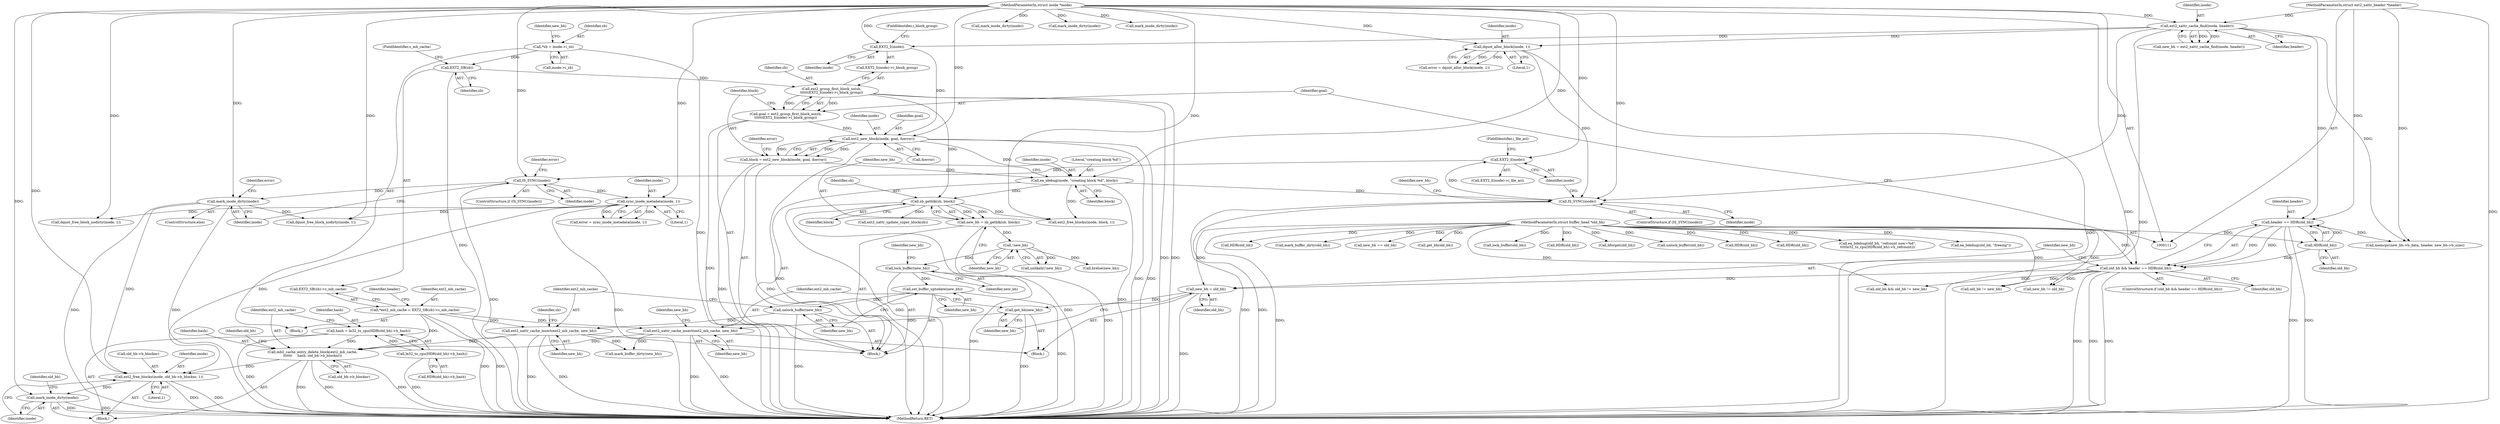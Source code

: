 digraph "0_linux_be0726d33cb8f411945884664924bed3cb8c70ee_11@API" {
"1000376" [label="(Call,ext2_free_blocks(inode, old_bh->b_blocknr, 1))"];
"1000311" [label="(Call,sync_inode_metadata(inode, 1))"];
"1000306" [label="(Call,IS_SYNC(inode))"];
"1000291" [label="(Call,EXT2_I(inode))"];
"1000272" [label="(Call,IS_SYNC(inode))"];
"1000225" [label="(Call,ea_idebug(inode, \"creating block %d\", block))"];
"1000217" [label="(Call,ext2_new_block(inode, goal, &error))"];
"1000211" [label="(Call,EXT2_I(inode))"];
"1000139" [label="(Call,ext2_xattr_cache_find(inode, header))"];
"1000112" [label="(MethodParameterIn,struct inode *inode)"];
"1000114" [label="(MethodParameterIn,struct ext2_xattr_header *header)"];
"1000206" [label="(Call,goal = ext2_group_first_block_no(sb,\n\t\t\t\t\t\tEXT2_I(inode)->i_block_group))"];
"1000208" [label="(Call,ext2_group_first_block_no(sb,\n\t\t\t\t\t\tEXT2_I(inode)->i_block_group))"];
"1000131" [label="(Call,EXT2_SB(sb))"];
"1000117" [label="(Call,*sb = inode->i_sb)"];
"1000215" [label="(Call,block = ext2_new_block(inode, goal, &error))"];
"1000160" [label="(Call,dquot_alloc_block(inode, 1))"];
"1000336" [label="(Call,mark_inode_dirty(inode))"];
"1000367" [label="(Call,mb2_cache_entry_delete_block(ext2_mb_cache,\n\t\t\t\t\t\t     hash, old_bh->b_blocknr))"];
"1000200" [label="(Call,ext2_xattr_cache_insert(ext2_mb_cache, new_bh))"];
"1000128" [label="(Call,*ext2_mb_cache = EXT2_SB(sb)->s_mb_cache)"];
"1000198" [label="(Call,get_bh(new_bh))"];
"1000195" [label="(Call,new_bh = old_bh)"];
"1000188" [label="(Call,old_bh && header == HDR(old_bh))"];
"1000192" [label="(Call,HDR(old_bh))"];
"1000113" [label="(MethodParameterIn,struct buffer_head *old_bh)"];
"1000190" [label="(Call,header == HDR(old_bh))"];
"1000264" [label="(Call,ext2_xattr_cache_insert(ext2_mb_cache, new_bh))"];
"1000262" [label="(Call,unlock_buffer(new_bh))"];
"1000260" [label="(Call,set_buffer_uptodate(new_bh))"];
"1000250" [label="(Call,lock_buffer(new_bh))"];
"1000236" [label="(Call,!new_bh)"];
"1000229" [label="(Call,new_bh = sb_getblk(sb, block))"];
"1000231" [label="(Call,sb_getblk(sb, block))"];
"1000360" [label="(Call,hash = le32_to_cpu(HDR(old_bh)->h_hash))"];
"1000362" [label="(Call,le32_to_cpu(HDR(old_bh)->h_hash))"];
"1000382" [label="(Call,mark_inode_dirty(inode))"];
"1000381" [label="(Literal,1)"];
"1000195" [label="(Call,new_bh = old_bh)"];
"1000228" [label="(Identifier,block)"];
"1000272" [label="(Call,IS_SYNC(inode))"];
"1000363" [label="(Call,HDR(old_bh)->h_hash)"];
"1000140" [label="(Identifier,inode)"];
"1000235" [label="(Call,unlikely(!new_bh))"];
"1000386" [label="(Call,bforget(old_bh))"];
"1000251" [label="(Identifier,new_bh)"];
"1000267" [label="(Call,ext2_xattr_update_super_block(sb))"];
"1000266" [label="(Identifier,new_bh)"];
"1000216" [label="(Identifier,block)"];
"1000192" [label="(Call,HDR(old_bh))"];
"1000239" [label="(Call,ext2_free_blocks(inode, block, 1))"];
"1000370" [label="(Call,old_bh->b_blocknr)"];
"1000112" [label="(MethodParameterIn,struct inode *inode)"];
"1000198" [label="(Call,get_bh(new_bh))"];
"1000378" [label="(Call,old_bh->b_blocknr)"];
"1000413" [label="(Call,unlock_buffer(old_bh))"];
"1000342" [label="(Call,old_bh && old_bh != new_bh)"];
"1000276" [label="(Identifier,new_bh)"];
"1000193" [label="(Identifier,old_bh)"];
"1000189" [label="(Identifier,old_bh)"];
"1000364" [label="(Call,HDR(old_bh))"];
"1000212" [label="(Identifier,inode)"];
"1000236" [label="(Call,!new_bh)"];
"1000393" [label="(Call,HDR(old_bh))"];
"1000217" [label="(Call,ext2_new_block(inode, goal, &error))"];
"1000114" [label="(MethodParameterIn,struct ext2_xattr_header *header)"];
"1000335" [label="(ControlStructure,else)"];
"1000213" [label="(FieldIdentifier,i_block_group)"];
"1000194" [label="(Block,)"];
"1000385" [label="(Identifier,old_bh)"];
"1000210" [label="(Call,EXT2_I(inode)->i_block_group)"];
"1000226" [label="(Identifier,inode)"];
"1000344" [label="(Call,old_bh != new_bh)"];
"1000141" [label="(Identifier,header)"];
"1000162" [label="(Literal,1)"];
"1000265" [label="(Identifier,ext2_mb_cache)"];
"1000118" [label="(Identifier,sb)"];
"1000405" [label="(Call,ea_bdebug(old_bh, \"refcount now=%d\",\n\t\t\t\tle32_to_cpu(HDR(old_bh)->h_refcount)))"];
"1000261" [label="(Identifier,new_bh)"];
"1000325" [label="(Call,new_bh != old_bh)"];
"1000312" [label="(Identifier,inode)"];
"1000129" [label="(Identifier,ext2_mb_cache)"];
"1000135" [label="(Identifier,header)"];
"1000233" [label="(Identifier,block)"];
"1000219" [label="(Identifier,goal)"];
"1000232" [label="(Identifier,sb)"];
"1000209" [label="(Identifier,sb)"];
"1000260" [label="(Call,set_buffer_uptodate(new_bh))"];
"1000229" [label="(Call,new_bh = sb_getblk(sb, block))"];
"1000252" [label="(Call,memcpy(new_bh->b_data, header, new_bh->b_size))"];
"1000376" [label="(Call,ext2_free_blocks(inode, old_bh->b_blocknr, 1))"];
"1000220" [label="(Call,&error)"];
"1000305" [label="(ControlStructure,if (IS_SYNC(inode)))"];
"1000128" [label="(Call,*ext2_mb_cache = EXT2_SB(sb)->s_mb_cache)"];
"1000207" [label="(Identifier,goal)"];
"1000199" [label="(Identifier,new_bh)"];
"1000263" [label="(Identifier,new_bh)"];
"1000132" [label="(Identifier,sb)"];
"1000158" [label="(Call,error = dquot_alloc_block(inode, 1))"];
"1000137" [label="(Call,new_bh = ext2_xattr_cache_find(inode, header))"];
"1000204" [label="(Block,)"];
"1000269" [label="(Call,mark_buffer_dirty(new_bh))"];
"1000191" [label="(Identifier,header)"];
"1000188" [label="(Call,old_bh && header == HDR(old_bh))"];
"1000250" [label="(Call,lock_buffer(new_bh))"];
"1000416" [label="(Call,brelse(new_bh))"];
"1000262" [label="(Call,unlock_buffer(new_bh))"];
"1000337" [label="(Identifier,inode)"];
"1000336" [label="(Call,mark_inode_dirty(inode))"];
"1000362" [label="(Call,le32_to_cpu(HDR(old_bh)->h_hash))"];
"1000373" [label="(Call,ea_bdebug(old_bh, \"freeing\"))"];
"1000117" [label="(Call,*sb = inode->i_sb)"];
"1000119" [label="(Call,inode->i_sb)"];
"1000237" [label="(Identifier,new_bh)"];
"1000268" [label="(Identifier,sb)"];
"1000353" [label="(Call,HDR(old_bh))"];
"1000374" [label="(Identifier,old_bh)"];
"1000270" [label="(Identifier,new_bh)"];
"1000223" [label="(Identifier,error)"];
"1000113" [label="(MethodParameterIn,struct buffer_head *old_bh)"];
"1000206" [label="(Call,goal = ext2_group_first_block_no(sb,\n\t\t\t\t\t\tEXT2_I(inode)->i_block_group))"];
"1000254" [label="(Identifier,new_bh)"];
"1000311" [label="(Call,sync_inode_metadata(inode, 1))"];
"1000383" [label="(Identifier,inode)"];
"1000310" [label="(Identifier,error)"];
"1000382" [label="(Call,mark_inode_dirty(inode))"];
"1000309" [label="(Call,error = sync_inode_metadata(inode, 1))"];
"1000202" [label="(Identifier,new_bh)"];
"1000211" [label="(Call,EXT2_I(inode))"];
"1000197" [label="(Identifier,old_bh)"];
"1000339" [label="(Identifier,error)"];
"1000367" [label="(Call,mb2_cache_entry_delete_block(ext2_mb_cache,\n\t\t\t\t\t\t     hash, old_bh->b_blocknr))"];
"1000187" [label="(ControlStructure,if (old_bh && header == HDR(old_bh)))"];
"1000196" [label="(Identifier,new_bh)"];
"1000225" [label="(Call,ea_idebug(inode, \"creating block %d\", block))"];
"1000329" [label="(Call,dquot_free_block_nodirty(inode, 1))"];
"1000231" [label="(Call,sb_getblk(sb, block))"];
"1000360" [label="(Call,hash = le32_to_cpu(HDR(old_bh)->h_hash))"];
"1000307" [label="(Identifier,inode)"];
"1000403" [label="(Call,mark_buffer_dirty(old_bh))"];
"1000146" [label="(Call,new_bh == old_bh)"];
"1000243" [label="(Call,mark_inode_dirty(inode))"];
"1000291" [label="(Call,EXT2_I(inode))"];
"1000361" [label="(Identifier,hash)"];
"1000190" [label="(Call,header == HDR(old_bh))"];
"1000124" [label="(Identifier,new_bh)"];
"1000369" [label="(Identifier,hash)"];
"1000384" [label="(Call,get_bh(old_bh))"];
"1000200" [label="(Call,ext2_xattr_cache_insert(ext2_mb_cache, new_bh))"];
"1000348" [label="(Call,lock_buffer(old_bh))"];
"1000115" [label="(Block,)"];
"1000273" [label="(Identifier,inode)"];
"1000227" [label="(Literal,\"creating block %d\")"];
"1000161" [label="(Identifier,inode)"];
"1000332" [label="(Call,mark_inode_dirty(inode))"];
"1000358" [label="(Block,)"];
"1000160" [label="(Call,dquot_alloc_block(inode, 1))"];
"1000377" [label="(Identifier,inode)"];
"1000131" [label="(Call,EXT2_SB(sb))"];
"1000290" [label="(Call,EXT2_I(inode)->i_file_acl)"];
"1000133" [label="(FieldIdentifier,s_mb_cache)"];
"1000230" [label="(Identifier,new_bh)"];
"1000401" [label="(Call,mark_inode_dirty(inode))"];
"1000313" [label="(Literal,1)"];
"1000271" [label="(ControlStructure,if (IS_SYNC(inode)))"];
"1000292" [label="(Identifier,inode)"];
"1000398" [label="(Call,dquot_free_block_nodirty(inode, 1))"];
"1000201" [label="(Identifier,ext2_mb_cache)"];
"1000306" [label="(Call,IS_SYNC(inode))"];
"1000139" [label="(Call,ext2_xattr_cache_find(inode, header))"];
"1000420" [label="(MethodReturn,RET)"];
"1000264" [label="(Call,ext2_xattr_cache_insert(ext2_mb_cache, new_bh))"];
"1000410" [label="(Call,HDR(old_bh))"];
"1000130" [label="(Call,EXT2_SB(sb)->s_mb_cache)"];
"1000208" [label="(Call,ext2_group_first_block_no(sb,\n\t\t\t\t\t\tEXT2_I(inode)->i_block_group))"];
"1000218" [label="(Identifier,inode)"];
"1000368" [label="(Identifier,ext2_mb_cache)"];
"1000293" [label="(FieldIdentifier,i_file_acl)"];
"1000215" [label="(Call,block = ext2_new_block(inode, goal, &error))"];
"1000376" -> "1000358"  [label="AST: "];
"1000376" -> "1000381"  [label="CFG: "];
"1000377" -> "1000376"  [label="AST: "];
"1000378" -> "1000376"  [label="AST: "];
"1000381" -> "1000376"  [label="AST: "];
"1000383" -> "1000376"  [label="CFG: "];
"1000376" -> "1000420"  [label="DDG: "];
"1000376" -> "1000420"  [label="DDG: "];
"1000311" -> "1000376"  [label="DDG: "];
"1000336" -> "1000376"  [label="DDG: "];
"1000112" -> "1000376"  [label="DDG: "];
"1000367" -> "1000376"  [label="DDG: "];
"1000376" -> "1000382"  [label="DDG: "];
"1000311" -> "1000309"  [label="AST: "];
"1000311" -> "1000313"  [label="CFG: "];
"1000312" -> "1000311"  [label="AST: "];
"1000313" -> "1000311"  [label="AST: "];
"1000309" -> "1000311"  [label="CFG: "];
"1000311" -> "1000420"  [label="DDG: "];
"1000311" -> "1000309"  [label="DDG: "];
"1000311" -> "1000309"  [label="DDG: "];
"1000306" -> "1000311"  [label="DDG: "];
"1000112" -> "1000311"  [label="DDG: "];
"1000311" -> "1000329"  [label="DDG: "];
"1000311" -> "1000398"  [label="DDG: "];
"1000306" -> "1000305"  [label="AST: "];
"1000306" -> "1000307"  [label="CFG: "];
"1000307" -> "1000306"  [label="AST: "];
"1000310" -> "1000306"  [label="CFG: "];
"1000337" -> "1000306"  [label="CFG: "];
"1000306" -> "1000420"  [label="DDG: "];
"1000291" -> "1000306"  [label="DDG: "];
"1000112" -> "1000306"  [label="DDG: "];
"1000306" -> "1000336"  [label="DDG: "];
"1000291" -> "1000290"  [label="AST: "];
"1000291" -> "1000292"  [label="CFG: "];
"1000292" -> "1000291"  [label="AST: "];
"1000293" -> "1000291"  [label="CFG: "];
"1000272" -> "1000291"  [label="DDG: "];
"1000112" -> "1000291"  [label="DDG: "];
"1000272" -> "1000271"  [label="AST: "];
"1000272" -> "1000273"  [label="CFG: "];
"1000273" -> "1000272"  [label="AST: "];
"1000276" -> "1000272"  [label="CFG: "];
"1000292" -> "1000272"  [label="CFG: "];
"1000272" -> "1000420"  [label="DDG: "];
"1000272" -> "1000420"  [label="DDG: "];
"1000225" -> "1000272"  [label="DDG: "];
"1000139" -> "1000272"  [label="DDG: "];
"1000160" -> "1000272"  [label="DDG: "];
"1000112" -> "1000272"  [label="DDG: "];
"1000225" -> "1000204"  [label="AST: "];
"1000225" -> "1000228"  [label="CFG: "];
"1000226" -> "1000225"  [label="AST: "];
"1000227" -> "1000225"  [label="AST: "];
"1000228" -> "1000225"  [label="AST: "];
"1000230" -> "1000225"  [label="CFG: "];
"1000225" -> "1000420"  [label="DDG: "];
"1000217" -> "1000225"  [label="DDG: "];
"1000112" -> "1000225"  [label="DDG: "];
"1000215" -> "1000225"  [label="DDG: "];
"1000225" -> "1000231"  [label="DDG: "];
"1000225" -> "1000239"  [label="DDG: "];
"1000217" -> "1000215"  [label="AST: "];
"1000217" -> "1000220"  [label="CFG: "];
"1000218" -> "1000217"  [label="AST: "];
"1000219" -> "1000217"  [label="AST: "];
"1000220" -> "1000217"  [label="AST: "];
"1000215" -> "1000217"  [label="CFG: "];
"1000217" -> "1000420"  [label="DDG: "];
"1000217" -> "1000420"  [label="DDG: "];
"1000217" -> "1000420"  [label="DDG: "];
"1000217" -> "1000215"  [label="DDG: "];
"1000217" -> "1000215"  [label="DDG: "];
"1000217" -> "1000215"  [label="DDG: "];
"1000211" -> "1000217"  [label="DDG: "];
"1000112" -> "1000217"  [label="DDG: "];
"1000206" -> "1000217"  [label="DDG: "];
"1000211" -> "1000210"  [label="AST: "];
"1000211" -> "1000212"  [label="CFG: "];
"1000212" -> "1000211"  [label="AST: "];
"1000213" -> "1000211"  [label="CFG: "];
"1000139" -> "1000211"  [label="DDG: "];
"1000112" -> "1000211"  [label="DDG: "];
"1000139" -> "1000137"  [label="AST: "];
"1000139" -> "1000141"  [label="CFG: "];
"1000140" -> "1000139"  [label="AST: "];
"1000141" -> "1000139"  [label="AST: "];
"1000137" -> "1000139"  [label="CFG: "];
"1000139" -> "1000420"  [label="DDG: "];
"1000139" -> "1000137"  [label="DDG: "];
"1000139" -> "1000137"  [label="DDG: "];
"1000112" -> "1000139"  [label="DDG: "];
"1000114" -> "1000139"  [label="DDG: "];
"1000139" -> "1000160"  [label="DDG: "];
"1000139" -> "1000190"  [label="DDG: "];
"1000139" -> "1000252"  [label="DDG: "];
"1000112" -> "1000111"  [label="AST: "];
"1000112" -> "1000420"  [label="DDG: "];
"1000112" -> "1000160"  [label="DDG: "];
"1000112" -> "1000239"  [label="DDG: "];
"1000112" -> "1000243"  [label="DDG: "];
"1000112" -> "1000329"  [label="DDG: "];
"1000112" -> "1000332"  [label="DDG: "];
"1000112" -> "1000336"  [label="DDG: "];
"1000112" -> "1000382"  [label="DDG: "];
"1000112" -> "1000398"  [label="DDG: "];
"1000112" -> "1000401"  [label="DDG: "];
"1000114" -> "1000111"  [label="AST: "];
"1000114" -> "1000420"  [label="DDG: "];
"1000114" -> "1000190"  [label="DDG: "];
"1000114" -> "1000252"  [label="DDG: "];
"1000206" -> "1000204"  [label="AST: "];
"1000206" -> "1000208"  [label="CFG: "];
"1000207" -> "1000206"  [label="AST: "];
"1000208" -> "1000206"  [label="AST: "];
"1000216" -> "1000206"  [label="CFG: "];
"1000206" -> "1000420"  [label="DDG: "];
"1000208" -> "1000206"  [label="DDG: "];
"1000208" -> "1000206"  [label="DDG: "];
"1000208" -> "1000210"  [label="CFG: "];
"1000209" -> "1000208"  [label="AST: "];
"1000210" -> "1000208"  [label="AST: "];
"1000208" -> "1000420"  [label="DDG: "];
"1000208" -> "1000420"  [label="DDG: "];
"1000131" -> "1000208"  [label="DDG: "];
"1000208" -> "1000231"  [label="DDG: "];
"1000131" -> "1000130"  [label="AST: "];
"1000131" -> "1000132"  [label="CFG: "];
"1000132" -> "1000131"  [label="AST: "];
"1000133" -> "1000131"  [label="CFG: "];
"1000131" -> "1000420"  [label="DDG: "];
"1000117" -> "1000131"  [label="DDG: "];
"1000117" -> "1000115"  [label="AST: "];
"1000117" -> "1000119"  [label="CFG: "];
"1000118" -> "1000117"  [label="AST: "];
"1000119" -> "1000117"  [label="AST: "];
"1000124" -> "1000117"  [label="CFG: "];
"1000117" -> "1000420"  [label="DDG: "];
"1000215" -> "1000204"  [label="AST: "];
"1000216" -> "1000215"  [label="AST: "];
"1000223" -> "1000215"  [label="CFG: "];
"1000215" -> "1000420"  [label="DDG: "];
"1000215" -> "1000420"  [label="DDG: "];
"1000160" -> "1000158"  [label="AST: "];
"1000160" -> "1000162"  [label="CFG: "];
"1000161" -> "1000160"  [label="AST: "];
"1000162" -> "1000160"  [label="AST: "];
"1000158" -> "1000160"  [label="CFG: "];
"1000160" -> "1000420"  [label="DDG: "];
"1000160" -> "1000158"  [label="DDG: "];
"1000160" -> "1000158"  [label="DDG: "];
"1000336" -> "1000335"  [label="AST: "];
"1000336" -> "1000337"  [label="CFG: "];
"1000337" -> "1000336"  [label="AST: "];
"1000339" -> "1000336"  [label="CFG: "];
"1000336" -> "1000420"  [label="DDG: "];
"1000336" -> "1000420"  [label="DDG: "];
"1000336" -> "1000398"  [label="DDG: "];
"1000367" -> "1000358"  [label="AST: "];
"1000367" -> "1000370"  [label="CFG: "];
"1000368" -> "1000367"  [label="AST: "];
"1000369" -> "1000367"  [label="AST: "];
"1000370" -> "1000367"  [label="AST: "];
"1000374" -> "1000367"  [label="CFG: "];
"1000367" -> "1000420"  [label="DDG: "];
"1000367" -> "1000420"  [label="DDG: "];
"1000367" -> "1000420"  [label="DDG: "];
"1000200" -> "1000367"  [label="DDG: "];
"1000264" -> "1000367"  [label="DDG: "];
"1000128" -> "1000367"  [label="DDG: "];
"1000360" -> "1000367"  [label="DDG: "];
"1000200" -> "1000194"  [label="AST: "];
"1000200" -> "1000202"  [label="CFG: "];
"1000201" -> "1000200"  [label="AST: "];
"1000202" -> "1000200"  [label="AST: "];
"1000270" -> "1000200"  [label="CFG: "];
"1000200" -> "1000420"  [label="DDG: "];
"1000200" -> "1000420"  [label="DDG: "];
"1000128" -> "1000200"  [label="DDG: "];
"1000198" -> "1000200"  [label="DDG: "];
"1000200" -> "1000269"  [label="DDG: "];
"1000128" -> "1000115"  [label="AST: "];
"1000128" -> "1000130"  [label="CFG: "];
"1000129" -> "1000128"  [label="AST: "];
"1000130" -> "1000128"  [label="AST: "];
"1000135" -> "1000128"  [label="CFG: "];
"1000128" -> "1000420"  [label="DDG: "];
"1000128" -> "1000420"  [label="DDG: "];
"1000128" -> "1000264"  [label="DDG: "];
"1000198" -> "1000194"  [label="AST: "];
"1000198" -> "1000199"  [label="CFG: "];
"1000199" -> "1000198"  [label="AST: "];
"1000201" -> "1000198"  [label="CFG: "];
"1000198" -> "1000420"  [label="DDG: "];
"1000195" -> "1000198"  [label="DDG: "];
"1000195" -> "1000194"  [label="AST: "];
"1000195" -> "1000197"  [label="CFG: "];
"1000196" -> "1000195"  [label="AST: "];
"1000197" -> "1000195"  [label="AST: "];
"1000199" -> "1000195"  [label="CFG: "];
"1000195" -> "1000420"  [label="DDG: "];
"1000188" -> "1000195"  [label="DDG: "];
"1000113" -> "1000195"  [label="DDG: "];
"1000188" -> "1000187"  [label="AST: "];
"1000188" -> "1000189"  [label="CFG: "];
"1000188" -> "1000190"  [label="CFG: "];
"1000189" -> "1000188"  [label="AST: "];
"1000190" -> "1000188"  [label="AST: "];
"1000196" -> "1000188"  [label="CFG: "];
"1000207" -> "1000188"  [label="CFG: "];
"1000188" -> "1000420"  [label="DDG: "];
"1000188" -> "1000420"  [label="DDG: "];
"1000188" -> "1000420"  [label="DDG: "];
"1000192" -> "1000188"  [label="DDG: "];
"1000113" -> "1000188"  [label="DDG: "];
"1000190" -> "1000188"  [label="DDG: "];
"1000190" -> "1000188"  [label="DDG: "];
"1000188" -> "1000325"  [label="DDG: "];
"1000188" -> "1000342"  [label="DDG: "];
"1000188" -> "1000344"  [label="DDG: "];
"1000192" -> "1000190"  [label="AST: "];
"1000192" -> "1000193"  [label="CFG: "];
"1000193" -> "1000192"  [label="AST: "];
"1000190" -> "1000192"  [label="CFG: "];
"1000192" -> "1000190"  [label="DDG: "];
"1000113" -> "1000192"  [label="DDG: "];
"1000113" -> "1000111"  [label="AST: "];
"1000113" -> "1000420"  [label="DDG: "];
"1000113" -> "1000146"  [label="DDG: "];
"1000113" -> "1000325"  [label="DDG: "];
"1000113" -> "1000342"  [label="DDG: "];
"1000113" -> "1000344"  [label="DDG: "];
"1000113" -> "1000348"  [label="DDG: "];
"1000113" -> "1000353"  [label="DDG: "];
"1000113" -> "1000364"  [label="DDG: "];
"1000113" -> "1000373"  [label="DDG: "];
"1000113" -> "1000384"  [label="DDG: "];
"1000113" -> "1000386"  [label="DDG: "];
"1000113" -> "1000393"  [label="DDG: "];
"1000113" -> "1000403"  [label="DDG: "];
"1000113" -> "1000405"  [label="DDG: "];
"1000113" -> "1000410"  [label="DDG: "];
"1000113" -> "1000413"  [label="DDG: "];
"1000191" -> "1000190"  [label="AST: "];
"1000190" -> "1000420"  [label="DDG: "];
"1000190" -> "1000420"  [label="DDG: "];
"1000190" -> "1000252"  [label="DDG: "];
"1000264" -> "1000204"  [label="AST: "];
"1000264" -> "1000266"  [label="CFG: "];
"1000265" -> "1000264"  [label="AST: "];
"1000266" -> "1000264"  [label="AST: "];
"1000268" -> "1000264"  [label="CFG: "];
"1000264" -> "1000420"  [label="DDG: "];
"1000264" -> "1000420"  [label="DDG: "];
"1000262" -> "1000264"  [label="DDG: "];
"1000264" -> "1000269"  [label="DDG: "];
"1000262" -> "1000204"  [label="AST: "];
"1000262" -> "1000263"  [label="CFG: "];
"1000263" -> "1000262"  [label="AST: "];
"1000265" -> "1000262"  [label="CFG: "];
"1000262" -> "1000420"  [label="DDG: "];
"1000260" -> "1000262"  [label="DDG: "];
"1000260" -> "1000204"  [label="AST: "];
"1000260" -> "1000261"  [label="CFG: "];
"1000261" -> "1000260"  [label="AST: "];
"1000263" -> "1000260"  [label="CFG: "];
"1000260" -> "1000420"  [label="DDG: "];
"1000250" -> "1000260"  [label="DDG: "];
"1000250" -> "1000204"  [label="AST: "];
"1000250" -> "1000251"  [label="CFG: "];
"1000251" -> "1000250"  [label="AST: "];
"1000254" -> "1000250"  [label="CFG: "];
"1000250" -> "1000420"  [label="DDG: "];
"1000236" -> "1000250"  [label="DDG: "];
"1000236" -> "1000235"  [label="AST: "];
"1000236" -> "1000237"  [label="CFG: "];
"1000237" -> "1000236"  [label="AST: "];
"1000235" -> "1000236"  [label="CFG: "];
"1000236" -> "1000235"  [label="DDG: "];
"1000229" -> "1000236"  [label="DDG: "];
"1000236" -> "1000416"  [label="DDG: "];
"1000229" -> "1000204"  [label="AST: "];
"1000229" -> "1000231"  [label="CFG: "];
"1000230" -> "1000229"  [label="AST: "];
"1000231" -> "1000229"  [label="AST: "];
"1000237" -> "1000229"  [label="CFG: "];
"1000229" -> "1000420"  [label="DDG: "];
"1000231" -> "1000229"  [label="DDG: "];
"1000231" -> "1000229"  [label="DDG: "];
"1000231" -> "1000233"  [label="CFG: "];
"1000232" -> "1000231"  [label="AST: "];
"1000233" -> "1000231"  [label="AST: "];
"1000231" -> "1000420"  [label="DDG: "];
"1000231" -> "1000420"  [label="DDG: "];
"1000231" -> "1000239"  [label="DDG: "];
"1000231" -> "1000267"  [label="DDG: "];
"1000360" -> "1000358"  [label="AST: "];
"1000360" -> "1000362"  [label="CFG: "];
"1000361" -> "1000360"  [label="AST: "];
"1000362" -> "1000360"  [label="AST: "];
"1000368" -> "1000360"  [label="CFG: "];
"1000360" -> "1000420"  [label="DDG: "];
"1000362" -> "1000360"  [label="DDG: "];
"1000362" -> "1000363"  [label="CFG: "];
"1000363" -> "1000362"  [label="AST: "];
"1000362" -> "1000420"  [label="DDG: "];
"1000382" -> "1000358"  [label="AST: "];
"1000382" -> "1000383"  [label="CFG: "];
"1000383" -> "1000382"  [label="AST: "];
"1000385" -> "1000382"  [label="CFG: "];
"1000382" -> "1000420"  [label="DDG: "];
"1000382" -> "1000420"  [label="DDG: "];
}
